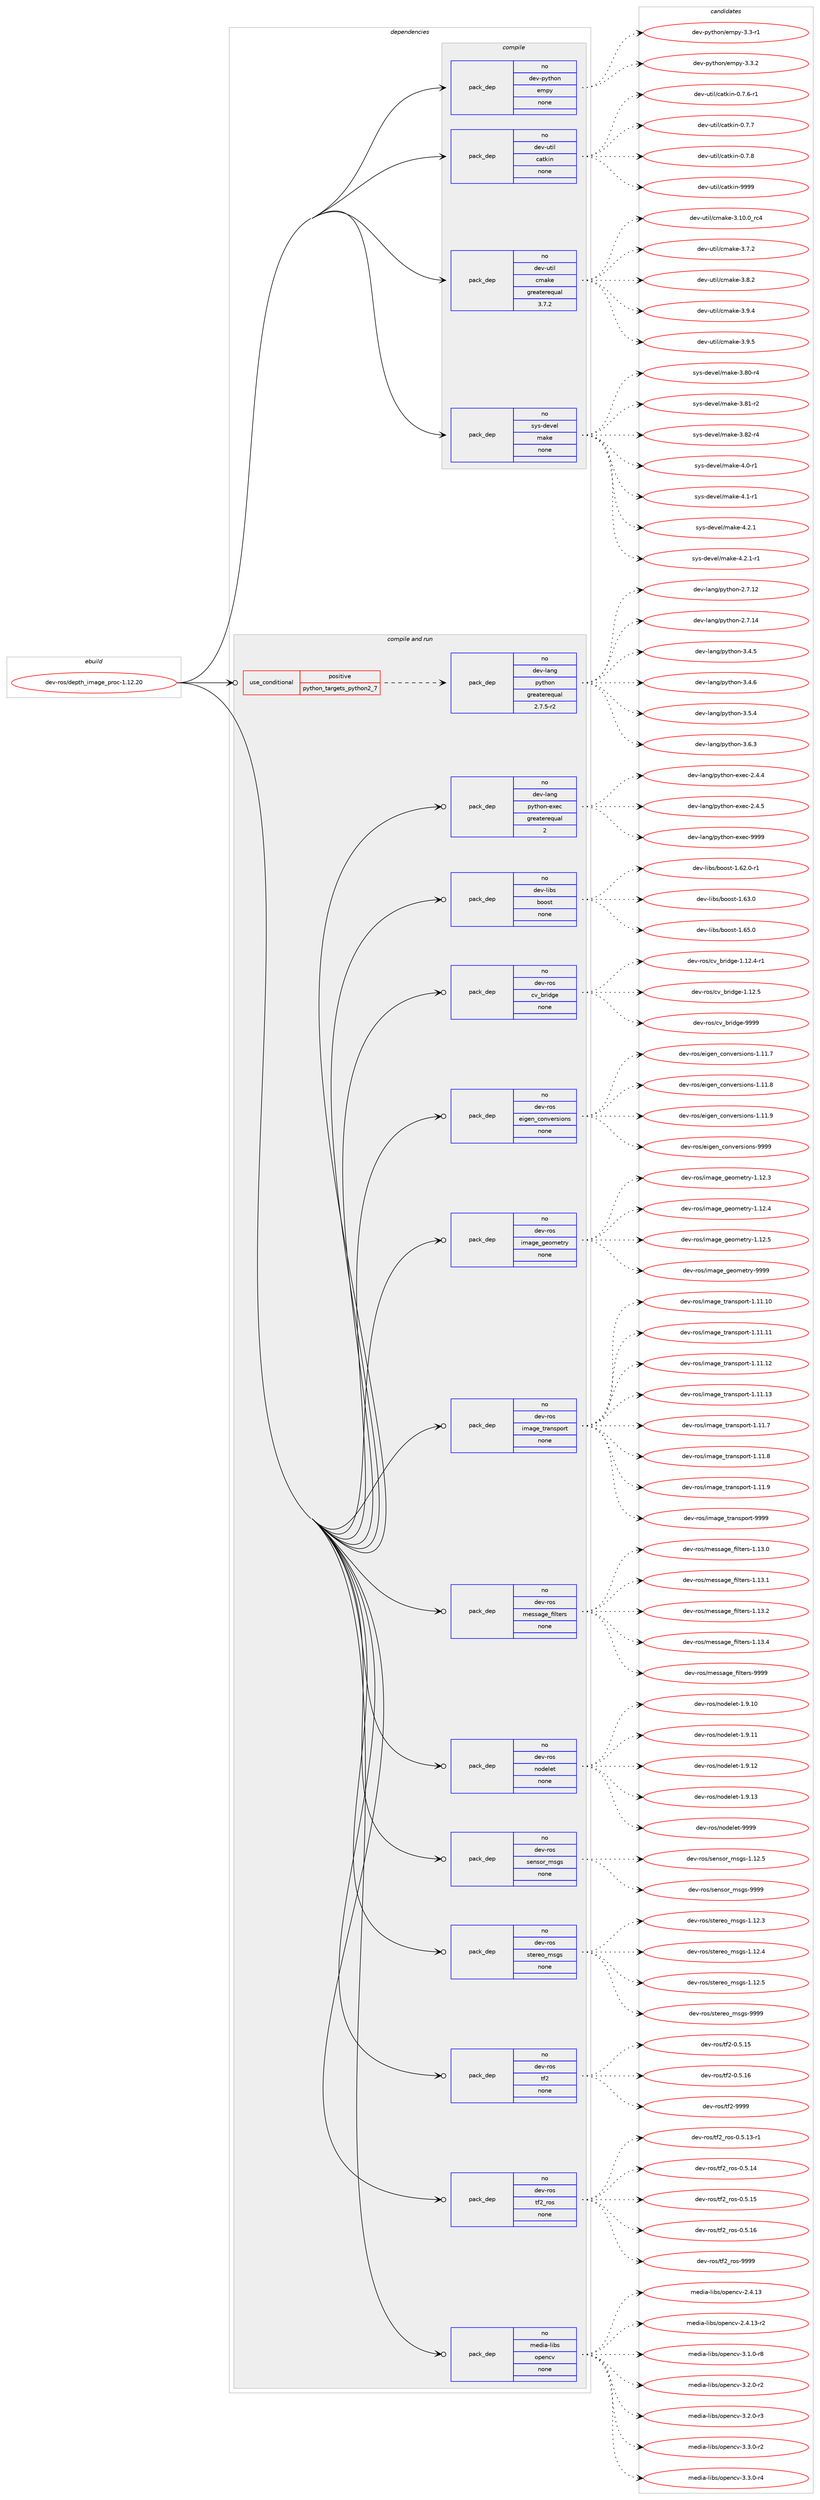 digraph prolog {

# *************
# Graph options
# *************

newrank=true;
concentrate=true;
compound=true;
graph [rankdir=LR,fontname=Helvetica,fontsize=10,ranksep=1.5];#, ranksep=2.5, nodesep=0.2];
edge  [arrowhead=vee];
node  [fontname=Helvetica,fontsize=10];

# **********
# The ebuild
# **********

subgraph cluster_leftcol {
color=gray;
rank=same;
label=<<i>ebuild</i>>;
id [label="dev-ros/depth_image_proc-1.12.20", color=red, width=4, href="../dev-ros/depth_image_proc-1.12.20.svg"];
}

# ****************
# The dependencies
# ****************

subgraph cluster_midcol {
color=gray;
label=<<i>dependencies</i>>;
subgraph cluster_compile {
fillcolor="#eeeeee";
style=filled;
label=<<i>compile</i>>;
subgraph pack150858 {
dependency199985 [label=<<TABLE BORDER="0" CELLBORDER="1" CELLSPACING="0" CELLPADDING="4" WIDTH="220"><TR><TD ROWSPAN="6" CELLPADDING="30">pack_dep</TD></TR><TR><TD WIDTH="110">no</TD></TR><TR><TD>dev-python</TD></TR><TR><TD>empy</TD></TR><TR><TD>none</TD></TR><TR><TD></TD></TR></TABLE>>, shape=none, color=blue];
}
id:e -> dependency199985:w [weight=20,style="solid",arrowhead="vee"];
subgraph pack150859 {
dependency199986 [label=<<TABLE BORDER="0" CELLBORDER="1" CELLSPACING="0" CELLPADDING="4" WIDTH="220"><TR><TD ROWSPAN="6" CELLPADDING="30">pack_dep</TD></TR><TR><TD WIDTH="110">no</TD></TR><TR><TD>dev-util</TD></TR><TR><TD>catkin</TD></TR><TR><TD>none</TD></TR><TR><TD></TD></TR></TABLE>>, shape=none, color=blue];
}
id:e -> dependency199986:w [weight=20,style="solid",arrowhead="vee"];
subgraph pack150860 {
dependency199987 [label=<<TABLE BORDER="0" CELLBORDER="1" CELLSPACING="0" CELLPADDING="4" WIDTH="220"><TR><TD ROWSPAN="6" CELLPADDING="30">pack_dep</TD></TR><TR><TD WIDTH="110">no</TD></TR><TR><TD>dev-util</TD></TR><TR><TD>cmake</TD></TR><TR><TD>greaterequal</TD></TR><TR><TD>3.7.2</TD></TR></TABLE>>, shape=none, color=blue];
}
id:e -> dependency199987:w [weight=20,style="solid",arrowhead="vee"];
subgraph pack150861 {
dependency199988 [label=<<TABLE BORDER="0" CELLBORDER="1" CELLSPACING="0" CELLPADDING="4" WIDTH="220"><TR><TD ROWSPAN="6" CELLPADDING="30">pack_dep</TD></TR><TR><TD WIDTH="110">no</TD></TR><TR><TD>sys-devel</TD></TR><TR><TD>make</TD></TR><TR><TD>none</TD></TR><TR><TD></TD></TR></TABLE>>, shape=none, color=blue];
}
id:e -> dependency199988:w [weight=20,style="solid",arrowhead="vee"];
}
subgraph cluster_compileandrun {
fillcolor="#eeeeee";
style=filled;
label=<<i>compile and run</i>>;
subgraph cond45140 {
dependency199989 [label=<<TABLE BORDER="0" CELLBORDER="1" CELLSPACING="0" CELLPADDING="4"><TR><TD ROWSPAN="3" CELLPADDING="10">use_conditional</TD></TR><TR><TD>positive</TD></TR><TR><TD>python_targets_python2_7</TD></TR></TABLE>>, shape=none, color=red];
subgraph pack150862 {
dependency199990 [label=<<TABLE BORDER="0" CELLBORDER="1" CELLSPACING="0" CELLPADDING="4" WIDTH="220"><TR><TD ROWSPAN="6" CELLPADDING="30">pack_dep</TD></TR><TR><TD WIDTH="110">no</TD></TR><TR><TD>dev-lang</TD></TR><TR><TD>python</TD></TR><TR><TD>greaterequal</TD></TR><TR><TD>2.7.5-r2</TD></TR></TABLE>>, shape=none, color=blue];
}
dependency199989:e -> dependency199990:w [weight=20,style="dashed",arrowhead="vee"];
}
id:e -> dependency199989:w [weight=20,style="solid",arrowhead="odotvee"];
subgraph pack150863 {
dependency199991 [label=<<TABLE BORDER="0" CELLBORDER="1" CELLSPACING="0" CELLPADDING="4" WIDTH="220"><TR><TD ROWSPAN="6" CELLPADDING="30">pack_dep</TD></TR><TR><TD WIDTH="110">no</TD></TR><TR><TD>dev-lang</TD></TR><TR><TD>python-exec</TD></TR><TR><TD>greaterequal</TD></TR><TR><TD>2</TD></TR></TABLE>>, shape=none, color=blue];
}
id:e -> dependency199991:w [weight=20,style="solid",arrowhead="odotvee"];
subgraph pack150864 {
dependency199992 [label=<<TABLE BORDER="0" CELLBORDER="1" CELLSPACING="0" CELLPADDING="4" WIDTH="220"><TR><TD ROWSPAN="6" CELLPADDING="30">pack_dep</TD></TR><TR><TD WIDTH="110">no</TD></TR><TR><TD>dev-libs</TD></TR><TR><TD>boost</TD></TR><TR><TD>none</TD></TR><TR><TD></TD></TR></TABLE>>, shape=none, color=blue];
}
id:e -> dependency199992:w [weight=20,style="solid",arrowhead="odotvee"];
subgraph pack150865 {
dependency199993 [label=<<TABLE BORDER="0" CELLBORDER="1" CELLSPACING="0" CELLPADDING="4" WIDTH="220"><TR><TD ROWSPAN="6" CELLPADDING="30">pack_dep</TD></TR><TR><TD WIDTH="110">no</TD></TR><TR><TD>dev-ros</TD></TR><TR><TD>cv_bridge</TD></TR><TR><TD>none</TD></TR><TR><TD></TD></TR></TABLE>>, shape=none, color=blue];
}
id:e -> dependency199993:w [weight=20,style="solid",arrowhead="odotvee"];
subgraph pack150866 {
dependency199994 [label=<<TABLE BORDER="0" CELLBORDER="1" CELLSPACING="0" CELLPADDING="4" WIDTH="220"><TR><TD ROWSPAN="6" CELLPADDING="30">pack_dep</TD></TR><TR><TD WIDTH="110">no</TD></TR><TR><TD>dev-ros</TD></TR><TR><TD>eigen_conversions</TD></TR><TR><TD>none</TD></TR><TR><TD></TD></TR></TABLE>>, shape=none, color=blue];
}
id:e -> dependency199994:w [weight=20,style="solid",arrowhead="odotvee"];
subgraph pack150867 {
dependency199995 [label=<<TABLE BORDER="0" CELLBORDER="1" CELLSPACING="0" CELLPADDING="4" WIDTH="220"><TR><TD ROWSPAN="6" CELLPADDING="30">pack_dep</TD></TR><TR><TD WIDTH="110">no</TD></TR><TR><TD>dev-ros</TD></TR><TR><TD>image_geometry</TD></TR><TR><TD>none</TD></TR><TR><TD></TD></TR></TABLE>>, shape=none, color=blue];
}
id:e -> dependency199995:w [weight=20,style="solid",arrowhead="odotvee"];
subgraph pack150868 {
dependency199996 [label=<<TABLE BORDER="0" CELLBORDER="1" CELLSPACING="0" CELLPADDING="4" WIDTH="220"><TR><TD ROWSPAN="6" CELLPADDING="30">pack_dep</TD></TR><TR><TD WIDTH="110">no</TD></TR><TR><TD>dev-ros</TD></TR><TR><TD>image_transport</TD></TR><TR><TD>none</TD></TR><TR><TD></TD></TR></TABLE>>, shape=none, color=blue];
}
id:e -> dependency199996:w [weight=20,style="solid",arrowhead="odotvee"];
subgraph pack150869 {
dependency199997 [label=<<TABLE BORDER="0" CELLBORDER="1" CELLSPACING="0" CELLPADDING="4" WIDTH="220"><TR><TD ROWSPAN="6" CELLPADDING="30">pack_dep</TD></TR><TR><TD WIDTH="110">no</TD></TR><TR><TD>dev-ros</TD></TR><TR><TD>message_filters</TD></TR><TR><TD>none</TD></TR><TR><TD></TD></TR></TABLE>>, shape=none, color=blue];
}
id:e -> dependency199997:w [weight=20,style="solid",arrowhead="odotvee"];
subgraph pack150870 {
dependency199998 [label=<<TABLE BORDER="0" CELLBORDER="1" CELLSPACING="0" CELLPADDING="4" WIDTH="220"><TR><TD ROWSPAN="6" CELLPADDING="30">pack_dep</TD></TR><TR><TD WIDTH="110">no</TD></TR><TR><TD>dev-ros</TD></TR><TR><TD>nodelet</TD></TR><TR><TD>none</TD></TR><TR><TD></TD></TR></TABLE>>, shape=none, color=blue];
}
id:e -> dependency199998:w [weight=20,style="solid",arrowhead="odotvee"];
subgraph pack150871 {
dependency199999 [label=<<TABLE BORDER="0" CELLBORDER="1" CELLSPACING="0" CELLPADDING="4" WIDTH="220"><TR><TD ROWSPAN="6" CELLPADDING="30">pack_dep</TD></TR><TR><TD WIDTH="110">no</TD></TR><TR><TD>dev-ros</TD></TR><TR><TD>sensor_msgs</TD></TR><TR><TD>none</TD></TR><TR><TD></TD></TR></TABLE>>, shape=none, color=blue];
}
id:e -> dependency199999:w [weight=20,style="solid",arrowhead="odotvee"];
subgraph pack150872 {
dependency200000 [label=<<TABLE BORDER="0" CELLBORDER="1" CELLSPACING="0" CELLPADDING="4" WIDTH="220"><TR><TD ROWSPAN="6" CELLPADDING="30">pack_dep</TD></TR><TR><TD WIDTH="110">no</TD></TR><TR><TD>dev-ros</TD></TR><TR><TD>stereo_msgs</TD></TR><TR><TD>none</TD></TR><TR><TD></TD></TR></TABLE>>, shape=none, color=blue];
}
id:e -> dependency200000:w [weight=20,style="solid",arrowhead="odotvee"];
subgraph pack150873 {
dependency200001 [label=<<TABLE BORDER="0" CELLBORDER="1" CELLSPACING="0" CELLPADDING="4" WIDTH="220"><TR><TD ROWSPAN="6" CELLPADDING="30">pack_dep</TD></TR><TR><TD WIDTH="110">no</TD></TR><TR><TD>dev-ros</TD></TR><TR><TD>tf2</TD></TR><TR><TD>none</TD></TR><TR><TD></TD></TR></TABLE>>, shape=none, color=blue];
}
id:e -> dependency200001:w [weight=20,style="solid",arrowhead="odotvee"];
subgraph pack150874 {
dependency200002 [label=<<TABLE BORDER="0" CELLBORDER="1" CELLSPACING="0" CELLPADDING="4" WIDTH="220"><TR><TD ROWSPAN="6" CELLPADDING="30">pack_dep</TD></TR><TR><TD WIDTH="110">no</TD></TR><TR><TD>dev-ros</TD></TR><TR><TD>tf2_ros</TD></TR><TR><TD>none</TD></TR><TR><TD></TD></TR></TABLE>>, shape=none, color=blue];
}
id:e -> dependency200002:w [weight=20,style="solid",arrowhead="odotvee"];
subgraph pack150875 {
dependency200003 [label=<<TABLE BORDER="0" CELLBORDER="1" CELLSPACING="0" CELLPADDING="4" WIDTH="220"><TR><TD ROWSPAN="6" CELLPADDING="30">pack_dep</TD></TR><TR><TD WIDTH="110">no</TD></TR><TR><TD>media-libs</TD></TR><TR><TD>opencv</TD></TR><TR><TD>none</TD></TR><TR><TD></TD></TR></TABLE>>, shape=none, color=blue];
}
id:e -> dependency200003:w [weight=20,style="solid",arrowhead="odotvee"];
}
subgraph cluster_run {
fillcolor="#eeeeee";
style=filled;
label=<<i>run</i>>;
}
}

# **************
# The candidates
# **************

subgraph cluster_choices {
rank=same;
color=gray;
label=<<i>candidates</i>>;

subgraph choice150858 {
color=black;
nodesep=1;
choice1001011184511212111610411111047101109112121455146514511449 [label="dev-python/empy-3.3-r1", color=red, width=4,href="../dev-python/empy-3.3-r1.svg"];
choice1001011184511212111610411111047101109112121455146514650 [label="dev-python/empy-3.3.2", color=red, width=4,href="../dev-python/empy-3.3.2.svg"];
dependency199985:e -> choice1001011184511212111610411111047101109112121455146514511449:w [style=dotted,weight="100"];
dependency199985:e -> choice1001011184511212111610411111047101109112121455146514650:w [style=dotted,weight="100"];
}
subgraph choice150859 {
color=black;
nodesep=1;
choice100101118451171161051084799971161071051104548465546544511449 [label="dev-util/catkin-0.7.6-r1", color=red, width=4,href="../dev-util/catkin-0.7.6-r1.svg"];
choice10010111845117116105108479997116107105110454846554655 [label="dev-util/catkin-0.7.7", color=red, width=4,href="../dev-util/catkin-0.7.7.svg"];
choice10010111845117116105108479997116107105110454846554656 [label="dev-util/catkin-0.7.8", color=red, width=4,href="../dev-util/catkin-0.7.8.svg"];
choice100101118451171161051084799971161071051104557575757 [label="dev-util/catkin-9999", color=red, width=4,href="../dev-util/catkin-9999.svg"];
dependency199986:e -> choice100101118451171161051084799971161071051104548465546544511449:w [style=dotted,weight="100"];
dependency199986:e -> choice10010111845117116105108479997116107105110454846554655:w [style=dotted,weight="100"];
dependency199986:e -> choice10010111845117116105108479997116107105110454846554656:w [style=dotted,weight="100"];
dependency199986:e -> choice100101118451171161051084799971161071051104557575757:w [style=dotted,weight="100"];
}
subgraph choice150860 {
color=black;
nodesep=1;
choice1001011184511711610510847991099710710145514649484648951149952 [label="dev-util/cmake-3.10.0_rc4", color=red, width=4,href="../dev-util/cmake-3.10.0_rc4.svg"];
choice10010111845117116105108479910997107101455146554650 [label="dev-util/cmake-3.7.2", color=red, width=4,href="../dev-util/cmake-3.7.2.svg"];
choice10010111845117116105108479910997107101455146564650 [label="dev-util/cmake-3.8.2", color=red, width=4,href="../dev-util/cmake-3.8.2.svg"];
choice10010111845117116105108479910997107101455146574652 [label="dev-util/cmake-3.9.4", color=red, width=4,href="../dev-util/cmake-3.9.4.svg"];
choice10010111845117116105108479910997107101455146574653 [label="dev-util/cmake-3.9.5", color=red, width=4,href="../dev-util/cmake-3.9.5.svg"];
dependency199987:e -> choice1001011184511711610510847991099710710145514649484648951149952:w [style=dotted,weight="100"];
dependency199987:e -> choice10010111845117116105108479910997107101455146554650:w [style=dotted,weight="100"];
dependency199987:e -> choice10010111845117116105108479910997107101455146564650:w [style=dotted,weight="100"];
dependency199987:e -> choice10010111845117116105108479910997107101455146574652:w [style=dotted,weight="100"];
dependency199987:e -> choice10010111845117116105108479910997107101455146574653:w [style=dotted,weight="100"];
}
subgraph choice150861 {
color=black;
nodesep=1;
choice11512111545100101118101108471099710710145514656484511452 [label="sys-devel/make-3.80-r4", color=red, width=4,href="../sys-devel/make-3.80-r4.svg"];
choice11512111545100101118101108471099710710145514656494511450 [label="sys-devel/make-3.81-r2", color=red, width=4,href="../sys-devel/make-3.81-r2.svg"];
choice11512111545100101118101108471099710710145514656504511452 [label="sys-devel/make-3.82-r4", color=red, width=4,href="../sys-devel/make-3.82-r4.svg"];
choice115121115451001011181011084710997107101455246484511449 [label="sys-devel/make-4.0-r1", color=red, width=4,href="../sys-devel/make-4.0-r1.svg"];
choice115121115451001011181011084710997107101455246494511449 [label="sys-devel/make-4.1-r1", color=red, width=4,href="../sys-devel/make-4.1-r1.svg"];
choice115121115451001011181011084710997107101455246504649 [label="sys-devel/make-4.2.1", color=red, width=4,href="../sys-devel/make-4.2.1.svg"];
choice1151211154510010111810110847109971071014552465046494511449 [label="sys-devel/make-4.2.1-r1", color=red, width=4,href="../sys-devel/make-4.2.1-r1.svg"];
dependency199988:e -> choice11512111545100101118101108471099710710145514656484511452:w [style=dotted,weight="100"];
dependency199988:e -> choice11512111545100101118101108471099710710145514656494511450:w [style=dotted,weight="100"];
dependency199988:e -> choice11512111545100101118101108471099710710145514656504511452:w [style=dotted,weight="100"];
dependency199988:e -> choice115121115451001011181011084710997107101455246484511449:w [style=dotted,weight="100"];
dependency199988:e -> choice115121115451001011181011084710997107101455246494511449:w [style=dotted,weight="100"];
dependency199988:e -> choice115121115451001011181011084710997107101455246504649:w [style=dotted,weight="100"];
dependency199988:e -> choice1151211154510010111810110847109971071014552465046494511449:w [style=dotted,weight="100"];
}
subgraph choice150862 {
color=black;
nodesep=1;
choice10010111845108971101034711212111610411111045504655464950 [label="dev-lang/python-2.7.12", color=red, width=4,href="../dev-lang/python-2.7.12.svg"];
choice10010111845108971101034711212111610411111045504655464952 [label="dev-lang/python-2.7.14", color=red, width=4,href="../dev-lang/python-2.7.14.svg"];
choice100101118451089711010347112121116104111110455146524653 [label="dev-lang/python-3.4.5", color=red, width=4,href="../dev-lang/python-3.4.5.svg"];
choice100101118451089711010347112121116104111110455146524654 [label="dev-lang/python-3.4.6", color=red, width=4,href="../dev-lang/python-3.4.6.svg"];
choice100101118451089711010347112121116104111110455146534652 [label="dev-lang/python-3.5.4", color=red, width=4,href="../dev-lang/python-3.5.4.svg"];
choice100101118451089711010347112121116104111110455146544651 [label="dev-lang/python-3.6.3", color=red, width=4,href="../dev-lang/python-3.6.3.svg"];
dependency199990:e -> choice10010111845108971101034711212111610411111045504655464950:w [style=dotted,weight="100"];
dependency199990:e -> choice10010111845108971101034711212111610411111045504655464952:w [style=dotted,weight="100"];
dependency199990:e -> choice100101118451089711010347112121116104111110455146524653:w [style=dotted,weight="100"];
dependency199990:e -> choice100101118451089711010347112121116104111110455146524654:w [style=dotted,weight="100"];
dependency199990:e -> choice100101118451089711010347112121116104111110455146534652:w [style=dotted,weight="100"];
dependency199990:e -> choice100101118451089711010347112121116104111110455146544651:w [style=dotted,weight="100"];
}
subgraph choice150863 {
color=black;
nodesep=1;
choice1001011184510897110103471121211161041111104510112010199455046524652 [label="dev-lang/python-exec-2.4.4", color=red, width=4,href="../dev-lang/python-exec-2.4.4.svg"];
choice1001011184510897110103471121211161041111104510112010199455046524653 [label="dev-lang/python-exec-2.4.5", color=red, width=4,href="../dev-lang/python-exec-2.4.5.svg"];
choice10010111845108971101034711212111610411111045101120101994557575757 [label="dev-lang/python-exec-9999", color=red, width=4,href="../dev-lang/python-exec-9999.svg"];
dependency199991:e -> choice1001011184510897110103471121211161041111104510112010199455046524652:w [style=dotted,weight="100"];
dependency199991:e -> choice1001011184510897110103471121211161041111104510112010199455046524653:w [style=dotted,weight="100"];
dependency199991:e -> choice10010111845108971101034711212111610411111045101120101994557575757:w [style=dotted,weight="100"];
}
subgraph choice150864 {
color=black;
nodesep=1;
choice10010111845108105981154798111111115116454946545046484511449 [label="dev-libs/boost-1.62.0-r1", color=red, width=4,href="../dev-libs/boost-1.62.0-r1.svg"];
choice1001011184510810598115479811111111511645494654514648 [label="dev-libs/boost-1.63.0", color=red, width=4,href="../dev-libs/boost-1.63.0.svg"];
choice1001011184510810598115479811111111511645494654534648 [label="dev-libs/boost-1.65.0", color=red, width=4,href="../dev-libs/boost-1.65.0.svg"];
dependency199992:e -> choice10010111845108105981154798111111115116454946545046484511449:w [style=dotted,weight="100"];
dependency199992:e -> choice1001011184510810598115479811111111511645494654514648:w [style=dotted,weight="100"];
dependency199992:e -> choice1001011184510810598115479811111111511645494654534648:w [style=dotted,weight="100"];
}
subgraph choice150865 {
color=black;
nodesep=1;
choice1001011184511411111547991189598114105100103101454946495046524511449 [label="dev-ros/cv_bridge-1.12.4-r1", color=red, width=4,href="../dev-ros/cv_bridge-1.12.4-r1.svg"];
choice100101118451141111154799118959811410510010310145494649504653 [label="dev-ros/cv_bridge-1.12.5", color=red, width=4,href="../dev-ros/cv_bridge-1.12.5.svg"];
choice10010111845114111115479911895981141051001031014557575757 [label="dev-ros/cv_bridge-9999", color=red, width=4,href="../dev-ros/cv_bridge-9999.svg"];
dependency199993:e -> choice1001011184511411111547991189598114105100103101454946495046524511449:w [style=dotted,weight="100"];
dependency199993:e -> choice100101118451141111154799118959811410510010310145494649504653:w [style=dotted,weight="100"];
dependency199993:e -> choice10010111845114111115479911895981141051001031014557575757:w [style=dotted,weight="100"];
}
subgraph choice150866 {
color=black;
nodesep=1;
choice1001011184511411111547101105103101110959911111011810111411510511111011545494649494655 [label="dev-ros/eigen_conversions-1.11.7", color=red, width=4,href="../dev-ros/eigen_conversions-1.11.7.svg"];
choice1001011184511411111547101105103101110959911111011810111411510511111011545494649494656 [label="dev-ros/eigen_conversions-1.11.8", color=red, width=4,href="../dev-ros/eigen_conversions-1.11.8.svg"];
choice1001011184511411111547101105103101110959911111011810111411510511111011545494649494657 [label="dev-ros/eigen_conversions-1.11.9", color=red, width=4,href="../dev-ros/eigen_conversions-1.11.9.svg"];
choice100101118451141111154710110510310111095991111101181011141151051111101154557575757 [label="dev-ros/eigen_conversions-9999", color=red, width=4,href="../dev-ros/eigen_conversions-9999.svg"];
dependency199994:e -> choice1001011184511411111547101105103101110959911111011810111411510511111011545494649494655:w [style=dotted,weight="100"];
dependency199994:e -> choice1001011184511411111547101105103101110959911111011810111411510511111011545494649494656:w [style=dotted,weight="100"];
dependency199994:e -> choice1001011184511411111547101105103101110959911111011810111411510511111011545494649494657:w [style=dotted,weight="100"];
dependency199994:e -> choice100101118451141111154710110510310111095991111101181011141151051111101154557575757:w [style=dotted,weight="100"];
}
subgraph choice150867 {
color=black;
nodesep=1;
choice1001011184511411111547105109971031019510310111110910111611412145494649504651 [label="dev-ros/image_geometry-1.12.3", color=red, width=4,href="../dev-ros/image_geometry-1.12.3.svg"];
choice1001011184511411111547105109971031019510310111110910111611412145494649504652 [label="dev-ros/image_geometry-1.12.4", color=red, width=4,href="../dev-ros/image_geometry-1.12.4.svg"];
choice1001011184511411111547105109971031019510310111110910111611412145494649504653 [label="dev-ros/image_geometry-1.12.5", color=red, width=4,href="../dev-ros/image_geometry-1.12.5.svg"];
choice100101118451141111154710510997103101951031011111091011161141214557575757 [label="dev-ros/image_geometry-9999", color=red, width=4,href="../dev-ros/image_geometry-9999.svg"];
dependency199995:e -> choice1001011184511411111547105109971031019510310111110910111611412145494649504651:w [style=dotted,weight="100"];
dependency199995:e -> choice1001011184511411111547105109971031019510310111110910111611412145494649504652:w [style=dotted,weight="100"];
dependency199995:e -> choice1001011184511411111547105109971031019510310111110910111611412145494649504653:w [style=dotted,weight="100"];
dependency199995:e -> choice100101118451141111154710510997103101951031011111091011161141214557575757:w [style=dotted,weight="100"];
}
subgraph choice150868 {
color=black;
nodesep=1;
choice10010111845114111115471051099710310195116114971101151121111141164549464949464948 [label="dev-ros/image_transport-1.11.10", color=red, width=4,href="../dev-ros/image_transport-1.11.10.svg"];
choice10010111845114111115471051099710310195116114971101151121111141164549464949464949 [label="dev-ros/image_transport-1.11.11", color=red, width=4,href="../dev-ros/image_transport-1.11.11.svg"];
choice10010111845114111115471051099710310195116114971101151121111141164549464949464950 [label="dev-ros/image_transport-1.11.12", color=red, width=4,href="../dev-ros/image_transport-1.11.12.svg"];
choice10010111845114111115471051099710310195116114971101151121111141164549464949464951 [label="dev-ros/image_transport-1.11.13", color=red, width=4,href="../dev-ros/image_transport-1.11.13.svg"];
choice100101118451141111154710510997103101951161149711011511211111411645494649494655 [label="dev-ros/image_transport-1.11.7", color=red, width=4,href="../dev-ros/image_transport-1.11.7.svg"];
choice100101118451141111154710510997103101951161149711011511211111411645494649494656 [label="dev-ros/image_transport-1.11.8", color=red, width=4,href="../dev-ros/image_transport-1.11.8.svg"];
choice100101118451141111154710510997103101951161149711011511211111411645494649494657 [label="dev-ros/image_transport-1.11.9", color=red, width=4,href="../dev-ros/image_transport-1.11.9.svg"];
choice10010111845114111115471051099710310195116114971101151121111141164557575757 [label="dev-ros/image_transport-9999", color=red, width=4,href="../dev-ros/image_transport-9999.svg"];
dependency199996:e -> choice10010111845114111115471051099710310195116114971101151121111141164549464949464948:w [style=dotted,weight="100"];
dependency199996:e -> choice10010111845114111115471051099710310195116114971101151121111141164549464949464949:w [style=dotted,weight="100"];
dependency199996:e -> choice10010111845114111115471051099710310195116114971101151121111141164549464949464950:w [style=dotted,weight="100"];
dependency199996:e -> choice10010111845114111115471051099710310195116114971101151121111141164549464949464951:w [style=dotted,weight="100"];
dependency199996:e -> choice100101118451141111154710510997103101951161149711011511211111411645494649494655:w [style=dotted,weight="100"];
dependency199996:e -> choice100101118451141111154710510997103101951161149711011511211111411645494649494656:w [style=dotted,weight="100"];
dependency199996:e -> choice100101118451141111154710510997103101951161149711011511211111411645494649494657:w [style=dotted,weight="100"];
dependency199996:e -> choice10010111845114111115471051099710310195116114971101151121111141164557575757:w [style=dotted,weight="100"];
}
subgraph choice150869 {
color=black;
nodesep=1;
choice1001011184511411111547109101115115971031019510210510811610111411545494649514648 [label="dev-ros/message_filters-1.13.0", color=red, width=4,href="../dev-ros/message_filters-1.13.0.svg"];
choice1001011184511411111547109101115115971031019510210510811610111411545494649514649 [label="dev-ros/message_filters-1.13.1", color=red, width=4,href="../dev-ros/message_filters-1.13.1.svg"];
choice1001011184511411111547109101115115971031019510210510811610111411545494649514650 [label="dev-ros/message_filters-1.13.2", color=red, width=4,href="../dev-ros/message_filters-1.13.2.svg"];
choice1001011184511411111547109101115115971031019510210510811610111411545494649514652 [label="dev-ros/message_filters-1.13.4", color=red, width=4,href="../dev-ros/message_filters-1.13.4.svg"];
choice100101118451141111154710910111511597103101951021051081161011141154557575757 [label="dev-ros/message_filters-9999", color=red, width=4,href="../dev-ros/message_filters-9999.svg"];
dependency199997:e -> choice1001011184511411111547109101115115971031019510210510811610111411545494649514648:w [style=dotted,weight="100"];
dependency199997:e -> choice1001011184511411111547109101115115971031019510210510811610111411545494649514649:w [style=dotted,weight="100"];
dependency199997:e -> choice1001011184511411111547109101115115971031019510210510811610111411545494649514650:w [style=dotted,weight="100"];
dependency199997:e -> choice1001011184511411111547109101115115971031019510210510811610111411545494649514652:w [style=dotted,weight="100"];
dependency199997:e -> choice100101118451141111154710910111511597103101951021051081161011141154557575757:w [style=dotted,weight="100"];
}
subgraph choice150870 {
color=black;
nodesep=1;
choice100101118451141111154711011110010110810111645494657464948 [label="dev-ros/nodelet-1.9.10", color=red, width=4,href="../dev-ros/nodelet-1.9.10.svg"];
choice100101118451141111154711011110010110810111645494657464949 [label="dev-ros/nodelet-1.9.11", color=red, width=4,href="../dev-ros/nodelet-1.9.11.svg"];
choice100101118451141111154711011110010110810111645494657464950 [label="dev-ros/nodelet-1.9.12", color=red, width=4,href="../dev-ros/nodelet-1.9.12.svg"];
choice100101118451141111154711011110010110810111645494657464951 [label="dev-ros/nodelet-1.9.13", color=red, width=4,href="../dev-ros/nodelet-1.9.13.svg"];
choice10010111845114111115471101111001011081011164557575757 [label="dev-ros/nodelet-9999", color=red, width=4,href="../dev-ros/nodelet-9999.svg"];
dependency199998:e -> choice100101118451141111154711011110010110810111645494657464948:w [style=dotted,weight="100"];
dependency199998:e -> choice100101118451141111154711011110010110810111645494657464949:w [style=dotted,weight="100"];
dependency199998:e -> choice100101118451141111154711011110010110810111645494657464950:w [style=dotted,weight="100"];
dependency199998:e -> choice100101118451141111154711011110010110810111645494657464951:w [style=dotted,weight="100"];
dependency199998:e -> choice10010111845114111115471101111001011081011164557575757:w [style=dotted,weight="100"];
}
subgraph choice150871 {
color=black;
nodesep=1;
choice10010111845114111115471151011101151111149510911510311545494649504653 [label="dev-ros/sensor_msgs-1.12.5", color=red, width=4,href="../dev-ros/sensor_msgs-1.12.5.svg"];
choice1001011184511411111547115101110115111114951091151031154557575757 [label="dev-ros/sensor_msgs-9999", color=red, width=4,href="../dev-ros/sensor_msgs-9999.svg"];
dependency199999:e -> choice10010111845114111115471151011101151111149510911510311545494649504653:w [style=dotted,weight="100"];
dependency199999:e -> choice1001011184511411111547115101110115111114951091151031154557575757:w [style=dotted,weight="100"];
}
subgraph choice150872 {
color=black;
nodesep=1;
choice10010111845114111115471151161011141011119510911510311545494649504651 [label="dev-ros/stereo_msgs-1.12.3", color=red, width=4,href="../dev-ros/stereo_msgs-1.12.3.svg"];
choice10010111845114111115471151161011141011119510911510311545494649504652 [label="dev-ros/stereo_msgs-1.12.4", color=red, width=4,href="../dev-ros/stereo_msgs-1.12.4.svg"];
choice10010111845114111115471151161011141011119510911510311545494649504653 [label="dev-ros/stereo_msgs-1.12.5", color=red, width=4,href="../dev-ros/stereo_msgs-1.12.5.svg"];
choice1001011184511411111547115116101114101111951091151031154557575757 [label="dev-ros/stereo_msgs-9999", color=red, width=4,href="../dev-ros/stereo_msgs-9999.svg"];
dependency200000:e -> choice10010111845114111115471151161011141011119510911510311545494649504651:w [style=dotted,weight="100"];
dependency200000:e -> choice10010111845114111115471151161011141011119510911510311545494649504652:w [style=dotted,weight="100"];
dependency200000:e -> choice10010111845114111115471151161011141011119510911510311545494649504653:w [style=dotted,weight="100"];
dependency200000:e -> choice1001011184511411111547115116101114101111951091151031154557575757:w [style=dotted,weight="100"];
}
subgraph choice150873 {
color=black;
nodesep=1;
choice10010111845114111115471161025045484653464953 [label="dev-ros/tf2-0.5.15", color=red, width=4,href="../dev-ros/tf2-0.5.15.svg"];
choice10010111845114111115471161025045484653464954 [label="dev-ros/tf2-0.5.16", color=red, width=4,href="../dev-ros/tf2-0.5.16.svg"];
choice1001011184511411111547116102504557575757 [label="dev-ros/tf2-9999", color=red, width=4,href="../dev-ros/tf2-9999.svg"];
dependency200001:e -> choice10010111845114111115471161025045484653464953:w [style=dotted,weight="100"];
dependency200001:e -> choice10010111845114111115471161025045484653464954:w [style=dotted,weight="100"];
dependency200001:e -> choice1001011184511411111547116102504557575757:w [style=dotted,weight="100"];
}
subgraph choice150874 {
color=black;
nodesep=1;
choice10010111845114111115471161025095114111115454846534649514511449 [label="dev-ros/tf2_ros-0.5.13-r1", color=red, width=4,href="../dev-ros/tf2_ros-0.5.13-r1.svg"];
choice1001011184511411111547116102509511411111545484653464952 [label="dev-ros/tf2_ros-0.5.14", color=red, width=4,href="../dev-ros/tf2_ros-0.5.14.svg"];
choice1001011184511411111547116102509511411111545484653464953 [label="dev-ros/tf2_ros-0.5.15", color=red, width=4,href="../dev-ros/tf2_ros-0.5.15.svg"];
choice1001011184511411111547116102509511411111545484653464954 [label="dev-ros/tf2_ros-0.5.16", color=red, width=4,href="../dev-ros/tf2_ros-0.5.16.svg"];
choice100101118451141111154711610250951141111154557575757 [label="dev-ros/tf2_ros-9999", color=red, width=4,href="../dev-ros/tf2_ros-9999.svg"];
dependency200002:e -> choice10010111845114111115471161025095114111115454846534649514511449:w [style=dotted,weight="100"];
dependency200002:e -> choice1001011184511411111547116102509511411111545484653464952:w [style=dotted,weight="100"];
dependency200002:e -> choice1001011184511411111547116102509511411111545484653464953:w [style=dotted,weight="100"];
dependency200002:e -> choice1001011184511411111547116102509511411111545484653464954:w [style=dotted,weight="100"];
dependency200002:e -> choice100101118451141111154711610250951141111154557575757:w [style=dotted,weight="100"];
}
subgraph choice150875 {
color=black;
nodesep=1;
choice109101100105974510810598115471111121011109911845504652464951 [label="media-libs/opencv-2.4.13", color=red, width=4,href="../media-libs/opencv-2.4.13.svg"];
choice1091011001059745108105981154711111210111099118455046524649514511450 [label="media-libs/opencv-2.4.13-r2", color=red, width=4,href="../media-libs/opencv-2.4.13-r2.svg"];
choice10910110010597451081059811547111112101110991184551464946484511456 [label="media-libs/opencv-3.1.0-r8", color=red, width=4,href="../media-libs/opencv-3.1.0-r8.svg"];
choice10910110010597451081059811547111112101110991184551465046484511450 [label="media-libs/opencv-3.2.0-r2", color=red, width=4,href="../media-libs/opencv-3.2.0-r2.svg"];
choice10910110010597451081059811547111112101110991184551465046484511451 [label="media-libs/opencv-3.2.0-r3", color=red, width=4,href="../media-libs/opencv-3.2.0-r3.svg"];
choice10910110010597451081059811547111112101110991184551465146484511450 [label="media-libs/opencv-3.3.0-r2", color=red, width=4,href="../media-libs/opencv-3.3.0-r2.svg"];
choice10910110010597451081059811547111112101110991184551465146484511452 [label="media-libs/opencv-3.3.0-r4", color=red, width=4,href="../media-libs/opencv-3.3.0-r4.svg"];
dependency200003:e -> choice109101100105974510810598115471111121011109911845504652464951:w [style=dotted,weight="100"];
dependency200003:e -> choice1091011001059745108105981154711111210111099118455046524649514511450:w [style=dotted,weight="100"];
dependency200003:e -> choice10910110010597451081059811547111112101110991184551464946484511456:w [style=dotted,weight="100"];
dependency200003:e -> choice10910110010597451081059811547111112101110991184551465046484511450:w [style=dotted,weight="100"];
dependency200003:e -> choice10910110010597451081059811547111112101110991184551465046484511451:w [style=dotted,weight="100"];
dependency200003:e -> choice10910110010597451081059811547111112101110991184551465146484511450:w [style=dotted,weight="100"];
dependency200003:e -> choice10910110010597451081059811547111112101110991184551465146484511452:w [style=dotted,weight="100"];
}
}

}

